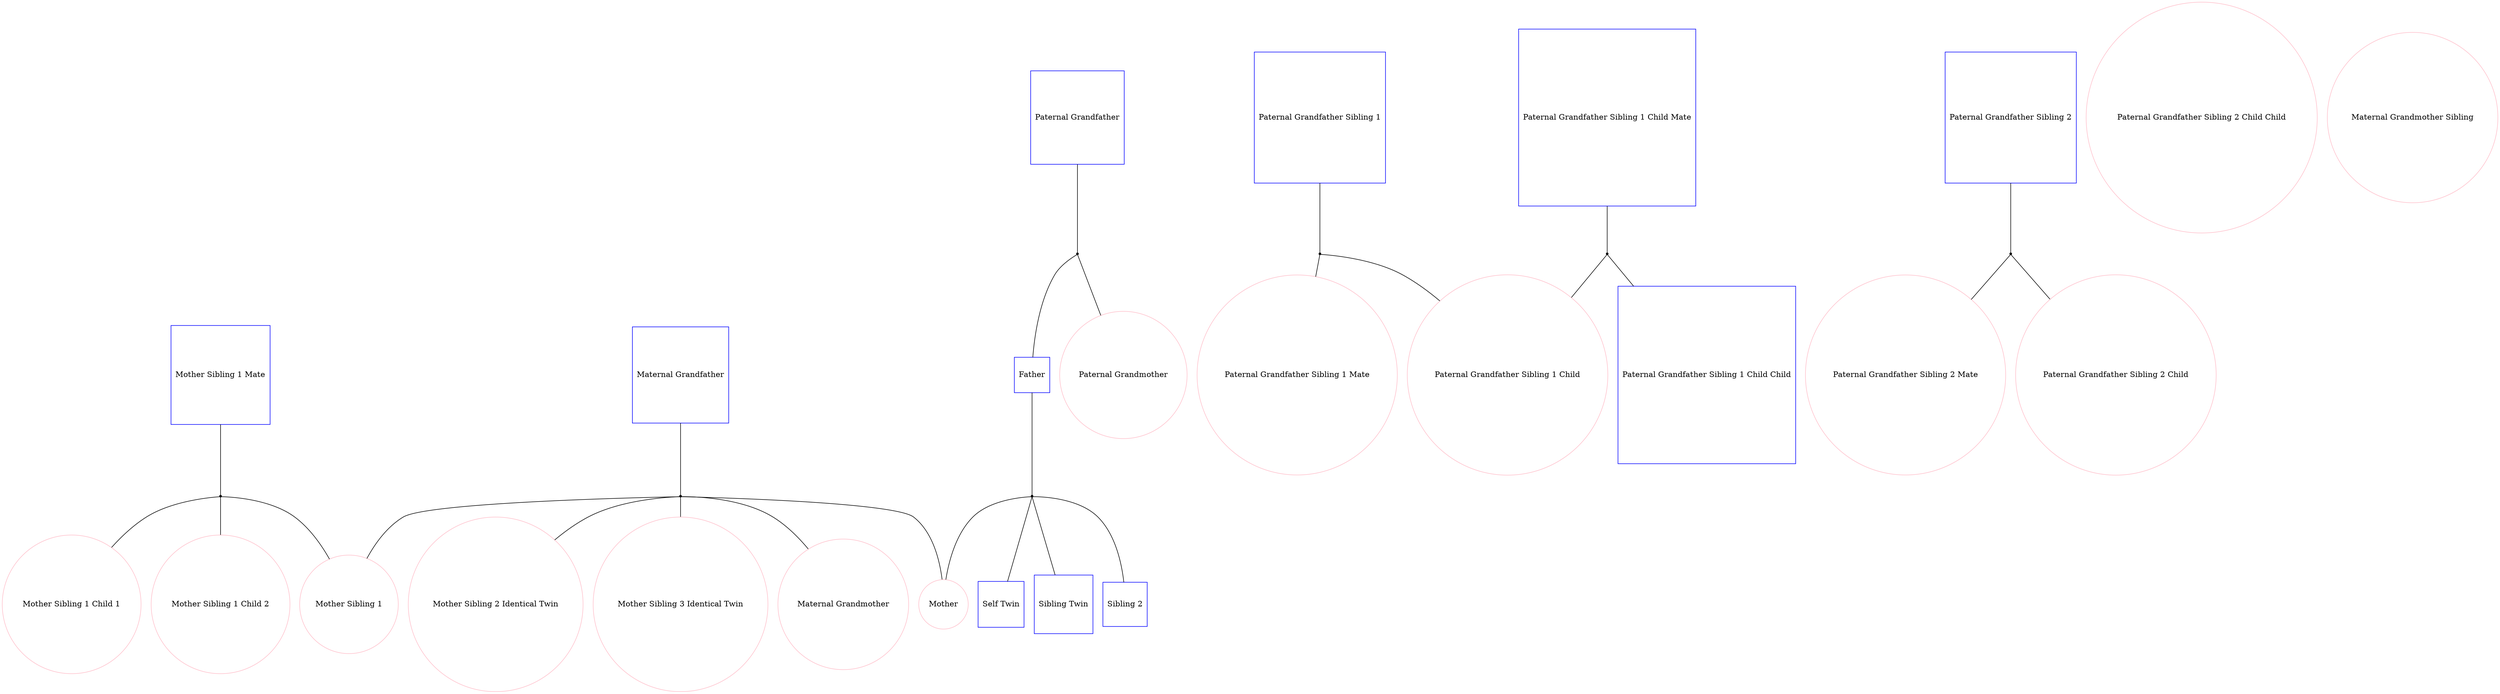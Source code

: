 
graph f7 {
"Self Twin" [shape=box, regular=1, color="blue"];
"Sibling Twin" [shape=box, regular=1, color="blue"];
"Sibling 2" [shape=box, regular=1, color="blue"];
"Father" [shape=box, regular=1, color="blue"];
"Paternal Grandmother" [shape=oval, regular=1, color="pink"];
"Paternal Grandfather" [shape=box, regular=1, color="blue"];
"Paternal Grandfather Sibling 1" [shape=box, regular=1, color="blue"];
"Paternal Grandfather Sibling 1 Mate" [shape=oval, regular=1, color="pink"];
"Paternal Grandfather Sibling 1 Child" [shape=oval, regular=1, color="pink"];
"Paternal Grandfather Sibling 1 Child Mate" [shape=box, regular=1, color="blue"];
"Paternal Grandfather Sibling 1 Child Child" [shape=box, regular=1, color="blue"];
"Paternal Grandfather Sibling 2" [shape=box, regular=1, color="blue"];
"Paternal Grandfather Sibling 2 Mate" [shape=oval, regular=1, color="pink"];
"Paternal Grandfather Sibling 2 Child" [shape=oval, regular=1, color="pink"];
"Paternal Grandfather Sibling 2 Child Child" [shape=oval, regular=1, color="pink"];
"Mother" [shape=oval, regular=1, color="pink"];
"Mother Sibling 1" [shape=oval, regular=1, color="pink"];
"Mother Sibling 1 Mate" [shape=box, regular=1, color="blue"];
"Mother Sibling 1 Child 1" [shape=oval, regular=1, color="pink"];
"Mother Sibling 1 Child 2" [shape=oval, regular=1, color="pink"];
"Mother Sibling 2 Identical Twin" [shape=oval, regular=1, color="pink"];
"Mother Sibling 3 Identical Twin" [shape=oval, regular=1, color="pink"];
"Maternal Grandmother" [shape=oval, regular=1, color="pink"];
"Maternal Grandmother Sibling" [shape=oval, regular=1, color="pink"];
"Maternal Grandfather" [shape=box, regular=1, color="blue"];

"father+mother" [shape=point];
"paternalgrandfather+paternalgrandmother" [shape=point];
"paternalgrandfathersibling1+paternalgrandfathersibling1mate" [shape=point];
"paternalgrandfathersibling1childmate+paternalgrandfathersibling1child" [shape=point];
"paternalgrandfathersibling2+paternalgrandfathersibling2mate" [shape=point];
"mothersibling1mate+mothersibling1" [shape=point];
"maternalgrandfather+maternalgrandmother" [shape=point];

"Father" -- "father+mother" -- "Mother";
"Paternal Grandfather" -- "paternalgrandfather+paternalgrandmother" -- "Paternal Grandmother";
"Paternal Grandfather Sibling 1" -- "paternalgrandfathersibling1+paternalgrandfathersibling1mate" -- "Paternal Grandfather Sibling 1 Mate";
"Paternal Grandfather Sibling 1 Child Mate" -- "paternalgrandfathersibling1childmate+paternalgrandfathersibling1child" -- "Paternal Grandfather Sibling 1 Child";
"Paternal Grandfather Sibling 2" -- "paternalgrandfathersibling2+paternalgrandfathersibling2mate" -- "Paternal Grandfather Sibling 2 Mate";
"Mother Sibling 1 Mate" -- "mothersibling1mate+mothersibling1" -- "Mother Sibling 1";
"Maternal Grandfather" -- "maternalgrandfather+maternalgrandmother" -- "Maternal Grandmother";

"father+mother" -- "Self Twin";
"father+mother" -- "Sibling Twin";
"father+mother" -- "Sibling 2";
"paternalgrandfather+paternalgrandmother" -- "Father";
"paternalgrandfathersibling1+paternalgrandfathersibling1mate" -- "Paternal Grandfather Sibling 1 Child";
"paternalgrandfathersibling1childmate+paternalgrandfathersibling1child" -- "Paternal Grandfather Sibling 1 Child Child";
"paternalgrandfathersibling2+paternalgrandfathersibling2mate" -- "Paternal Grandfather Sibling 2 Child";
"maternalgrandfather+maternalgrandmother" -- "Mother";
"maternalgrandfather+maternalgrandmother" -- "Mother Sibling 1";
"mothersibling1mate+mothersibling1" -- "Mother Sibling 1 Child 1";
"mothersibling1mate+mothersibling1" -- "Mother Sibling 1 Child 2";
"maternalgrandfather+maternalgrandmother" -- "Mother Sibling 2 Identical Twin";
"maternalgrandfather+maternalgrandmother" -- "Mother Sibling 3 Identical Twin";
}
    